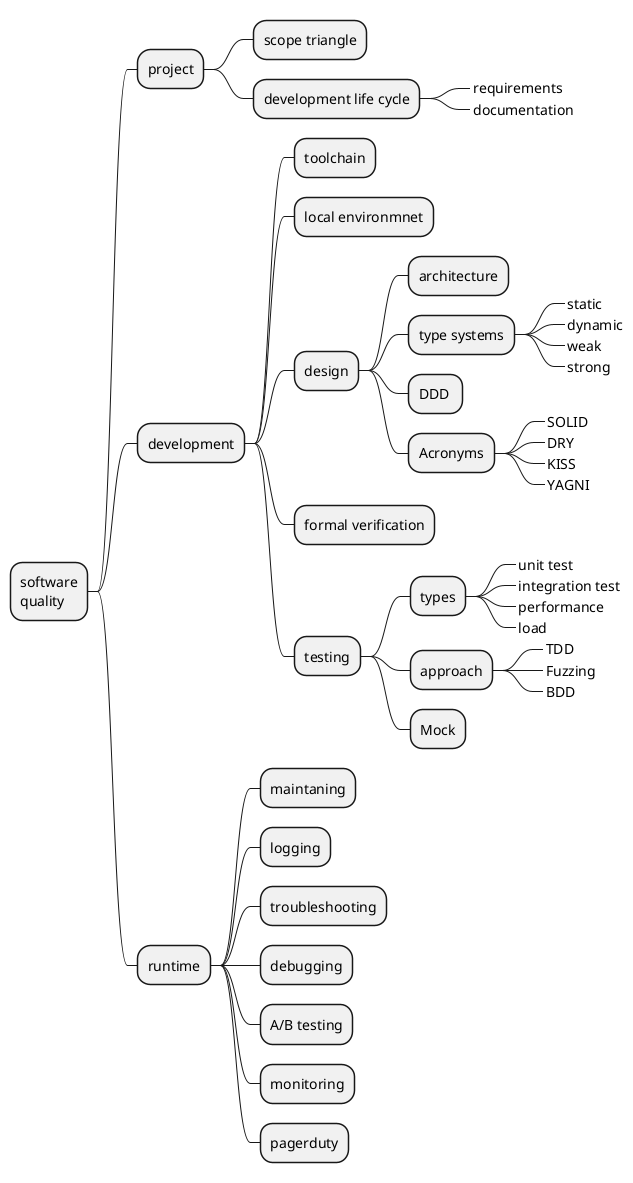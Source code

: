 @startmindmap
* software\nquality
 * project
  * scope triangle
  * development life cycle
   *_ requirements
   *_ documentation
 * development
  * toolchain
  * local environmnet
  * design
   * architecture
   * type systems
    *_ static
    *_ dynamic
    *_ weak
    *_ strong
   * DDD 
   * Acronyms
    *_ SOLID
    *_ DRY
    *_ KISS
    *_ YAGNI
  * formal verification
  * testing
   * types
    *_ unit test
    *_ integration test
    *_ performance
    *_ load
   * approach
    *_ TDD
    *_ Fuzzing
    *_ BDD
   * Mock
 * runtime
  * maintaning
  * logging
  * troubleshooting
  * debugging
  * A/B testing
  * monitoring
  * pagerduty
@endmindmap

